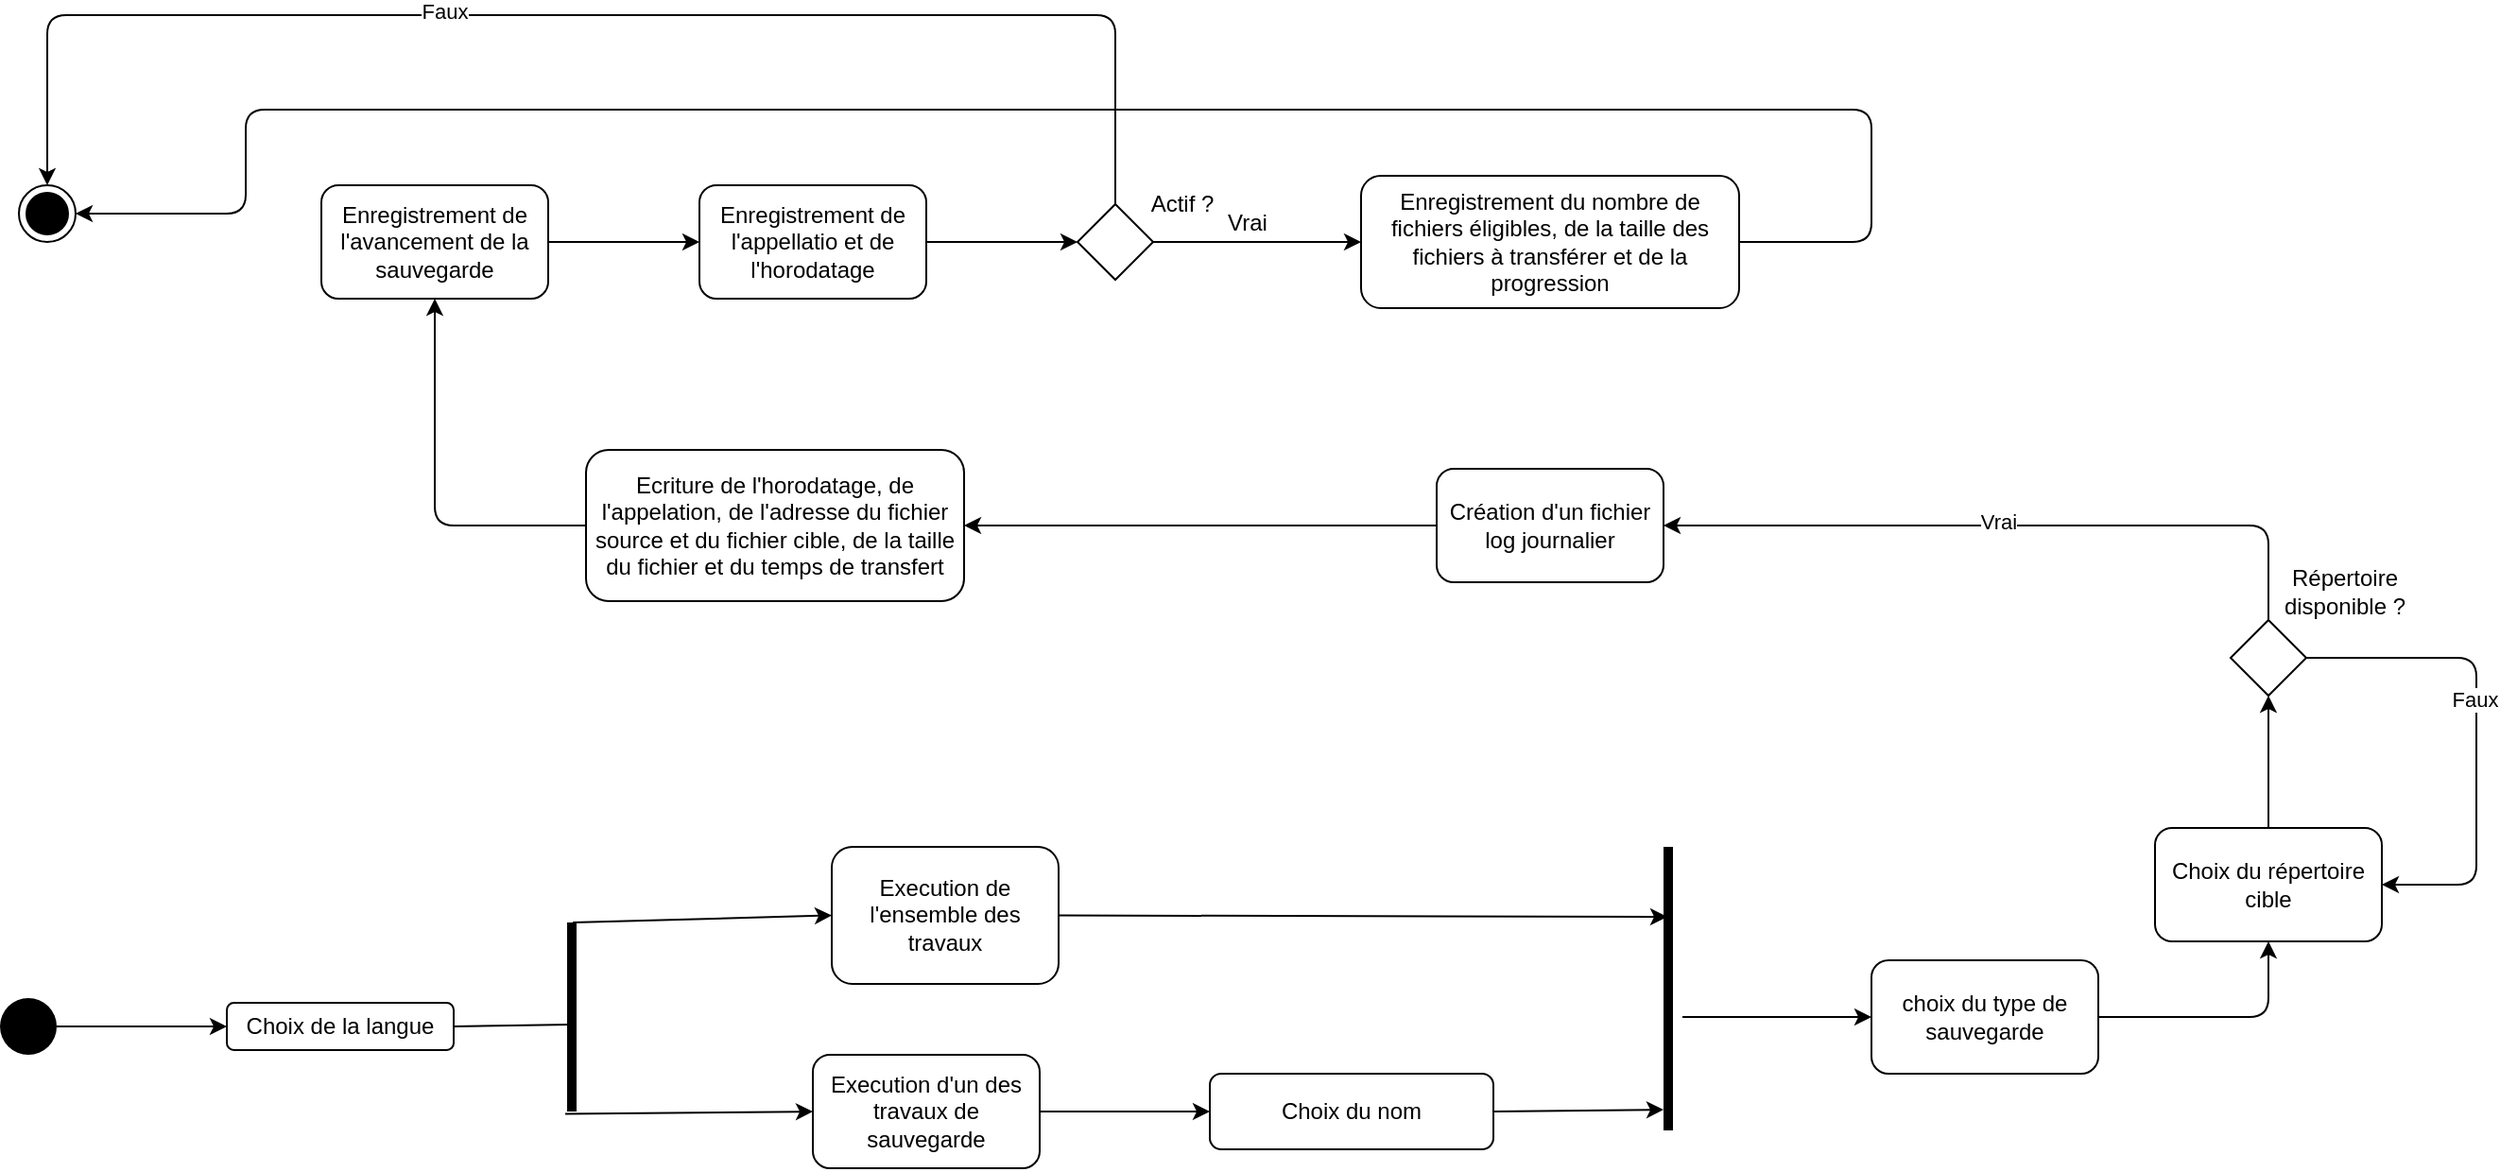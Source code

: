<mxfile version="13.9.9" type="device"><diagram id="Pqqq1iRG-9QUSBHrZ13n" name="Page-1"><mxGraphModel dx="1604" dy="814" grid="1" gridSize="10" guides="1" tooltips="1" connect="1" arrows="1" fold="1" page="1" pageScale="1" pageWidth="827" pageHeight="1169" math="0" shadow="0"><root><mxCell id="0"/><mxCell id="1" parent="0"/><mxCell id="pSCI7zslac95Q4Fa9Zxy-1" value="" style="ellipse;fillColor=#000000;strokeColor=none;" parent="1" vertex="1"><mxGeometry x="20" y="630" width="30" height="30" as="geometry"/></mxCell><mxCell id="pSCI7zslac95Q4Fa9Zxy-2" value="" style="ellipse;html=1;shape=endState;fillColor=#000000;strokeColor=#000000;" parent="1" vertex="1"><mxGeometry x="30" y="200" width="30" height="30" as="geometry"/></mxCell><mxCell id="pSCI7zslac95Q4Fa9Zxy-3" value="" style="endArrow=classic;html=1;exitX=1;exitY=0.5;exitDx=0;exitDy=0;" parent="1" source="pSCI7zslac95Q4Fa9Zxy-1" target="pSCI7zslac95Q4Fa9Zxy-4" edge="1"><mxGeometry width="50" height="50" relative="1" as="geometry"><mxPoint x="150" y="440" as="sourcePoint"/><mxPoint x="200" y="390" as="targetPoint"/></mxGeometry></mxCell><mxCell id="pSCI7zslac95Q4Fa9Zxy-4" value="Choix de la langue" style="rounded=1;whiteSpace=wrap;html=1;" parent="1" vertex="1"><mxGeometry x="140" y="632.5" width="120" height="25" as="geometry"/></mxCell><mxCell id="pSCI7zslac95Q4Fa9Zxy-8" value="" style="html=1;points=[];perimeter=orthogonalPerimeter;fillColor=#000000;strokeColor=none;" parent="1" vertex="1"><mxGeometry x="320" y="590" width="5" height="100" as="geometry"/></mxCell><mxCell id="pSCI7zslac95Q4Fa9Zxy-9" value="" style="endArrow=none;html=1;exitX=1;exitY=0.5;exitDx=0;exitDy=0;entryX=0.4;entryY=0.54;entryDx=0;entryDy=0;entryPerimeter=0;" parent="1" source="pSCI7zslac95Q4Fa9Zxy-4" target="pSCI7zslac95Q4Fa9Zxy-8" edge="1"><mxGeometry width="50" height="50" relative="1" as="geometry"><mxPoint x="240" y="440" as="sourcePoint"/><mxPoint x="290" y="390" as="targetPoint"/></mxGeometry></mxCell><mxCell id="pSCI7zslac95Q4Fa9Zxy-10" value="" style="endArrow=classic;html=1;exitX=0.6;exitY=0;exitDx=0;exitDy=0;exitPerimeter=0;entryX=0;entryY=0.5;entryDx=0;entryDy=0;" parent="1" source="pSCI7zslac95Q4Fa9Zxy-8" target="pSCI7zslac95Q4Fa9Zxy-12" edge="1"><mxGeometry width="50" height="50" relative="1" as="geometry"><mxPoint x="240" y="440" as="sourcePoint"/><mxPoint x="510" y="605" as="targetPoint"/></mxGeometry></mxCell><mxCell id="pSCI7zslac95Q4Fa9Zxy-11" value="" style="endArrow=classic;html=1;exitX=-0.2;exitY=1.013;exitDx=0;exitDy=0;exitPerimeter=0;entryX=0;entryY=0.5;entryDx=0;entryDy=0;" parent="1" source="pSCI7zslac95Q4Fa9Zxy-8" target="pSCI7zslac95Q4Fa9Zxy-14" edge="1"><mxGeometry width="50" height="50" relative="1" as="geometry"><mxPoint x="380" y="685" as="sourcePoint"/><mxPoint x="507" y="685" as="targetPoint"/></mxGeometry></mxCell><mxCell id="pSCI7zslac95Q4Fa9Zxy-12" value="Execution de l'ensemble des travaux" style="rounded=1;whiteSpace=wrap;html=1;" parent="1" vertex="1"><mxGeometry x="460" y="550" width="120" height="72.5" as="geometry"/></mxCell><mxCell id="pSCI7zslac95Q4Fa9Zxy-14" value="Execution d'un des travaux de sauvegarde" style="rounded=1;whiteSpace=wrap;html=1;" parent="1" vertex="1"><mxGeometry x="450" y="660" width="120" height="60" as="geometry"/></mxCell><mxCell id="pSCI7zslac95Q4Fa9Zxy-15" value="Choix du nom" style="rounded=1;whiteSpace=wrap;html=1;" parent="1" vertex="1"><mxGeometry x="660" y="670" width="150" height="40" as="geometry"/></mxCell><mxCell id="pSCI7zslac95Q4Fa9Zxy-16" value="" style="endArrow=classic;html=1;exitX=1;exitY=0.5;exitDx=0;exitDy=0;entryX=0;entryY=0.5;entryDx=0;entryDy=0;" parent="1" source="pSCI7zslac95Q4Fa9Zxy-14" target="pSCI7zslac95Q4Fa9Zxy-15" edge="1"><mxGeometry width="50" height="50" relative="1" as="geometry"><mxPoint x="329" y="696.04" as="sourcePoint"/><mxPoint x="460" y="697.5" as="targetPoint"/></mxGeometry></mxCell><mxCell id="pSCI7zslac95Q4Fa9Zxy-17" value="" style="endArrow=classic;html=1;exitX=1;exitY=0.5;exitDx=0;exitDy=0;entryX=0.4;entryY=0.247;entryDx=0;entryDy=0;entryPerimeter=0;" parent="1" source="pSCI7zslac95Q4Fa9Zxy-12" target="pSCI7zslac95Q4Fa9Zxy-18" edge="1"><mxGeometry width="50" height="50" relative="1" as="geometry"><mxPoint x="570" y="607.75" as="sourcePoint"/><mxPoint x="880" y="596" as="targetPoint"/></mxGeometry></mxCell><mxCell id="pSCI7zslac95Q4Fa9Zxy-18" value="" style="html=1;points=[];perimeter=orthogonalPerimeter;fillColor=#000000;strokeColor=none;" parent="1" vertex="1"><mxGeometry x="900" y="550" width="5" height="150" as="geometry"/></mxCell><mxCell id="pSCI7zslac95Q4Fa9Zxy-19" value="" style="endArrow=classic;html=1;exitX=1;exitY=0.5;exitDx=0;exitDy=0;entryX=0;entryY=0.927;entryDx=0;entryDy=0;entryPerimeter=0;" parent="1" source="pSCI7zslac95Q4Fa9Zxy-15" target="pSCI7zslac95Q4Fa9Zxy-18" edge="1"><mxGeometry width="50" height="50" relative="1" as="geometry"><mxPoint x="580" y="606.25" as="sourcePoint"/><mxPoint x="914" y="606.95" as="targetPoint"/></mxGeometry></mxCell><mxCell id="pSCI7zslac95Q4Fa9Zxy-21" value="Enregistrement de l'avancement de la sauvegarde" style="rounded=1;whiteSpace=wrap;html=1;" parent="1" vertex="1"><mxGeometry x="190" y="200" width="120" height="60" as="geometry"/></mxCell><mxCell id="pSCI7zslac95Q4Fa9Zxy-23" value="" style="rhombus;whiteSpace=wrap;html=1;" parent="1" vertex="1"><mxGeometry x="590" y="210" width="40" height="40" as="geometry"/></mxCell><mxCell id="pSCI7zslac95Q4Fa9Zxy-25" value="Actif ?" style="text;html=1;align=center;verticalAlign=middle;resizable=0;points=[];autosize=1;" parent="1" vertex="1"><mxGeometry x="620" y="200" width="50" height="20" as="geometry"/></mxCell><mxCell id="pSCI7zslac95Q4Fa9Zxy-26" value="" style="endArrow=classic;html=1;exitX=0.5;exitY=0;exitDx=0;exitDy=0;entryX=0.5;entryY=0;entryDx=0;entryDy=0;" parent="1" source="pSCI7zslac95Q4Fa9Zxy-23" target="pSCI7zslac95Q4Fa9Zxy-2" edge="1"><mxGeometry width="50" height="50" relative="1" as="geometry"><mxPoint x="590" y="380" as="sourcePoint"/><mxPoint x="610" y="110" as="targetPoint"/><Array as="points"><mxPoint x="610" y="110"/><mxPoint x="360" y="110"/><mxPoint x="45" y="110"/></Array></mxGeometry></mxCell><mxCell id="pSCI7zslac95Q4Fa9Zxy-27" value="Faux&lt;br&gt;" style="edgeLabel;html=1;align=center;verticalAlign=middle;resizable=0;points=[];" parent="pSCI7zslac95Q4Fa9Zxy-26" vertex="1" connectable="0"><mxGeometry x="0.28" y="-2" relative="1" as="geometry"><mxPoint x="28" as="offset"/></mxGeometry></mxCell><mxCell id="pSCI7zslac95Q4Fa9Zxy-28" value="Enregistrement de l'appellatio et de l'horodatage" style="rounded=1;whiteSpace=wrap;html=1;" parent="1" vertex="1"><mxGeometry x="390" y="200" width="120" height="60" as="geometry"/></mxCell><mxCell id="pSCI7zslac95Q4Fa9Zxy-29" value="" style="endArrow=classic;html=1;exitX=1;exitY=0.5;exitDx=0;exitDy=0;" parent="1" source="pSCI7zslac95Q4Fa9Zxy-21" target="pSCI7zslac95Q4Fa9Zxy-28" edge="1"><mxGeometry width="50" height="50" relative="1" as="geometry"><mxPoint x="460" y="360" as="sourcePoint"/><mxPoint x="510" y="310" as="targetPoint"/></mxGeometry></mxCell><mxCell id="pSCI7zslac95Q4Fa9Zxy-30" value="" style="endArrow=classic;html=1;exitX=1;exitY=0.5;exitDx=0;exitDy=0;entryX=0;entryY=0.5;entryDx=0;entryDy=0;" parent="1" source="pSCI7zslac95Q4Fa9Zxy-28" target="pSCI7zslac95Q4Fa9Zxy-23" edge="1"><mxGeometry width="50" height="50" relative="1" as="geometry"><mxPoint x="530" y="280" as="sourcePoint"/><mxPoint x="640" y="280" as="targetPoint"/></mxGeometry></mxCell><mxCell id="pSCI7zslac95Q4Fa9Zxy-31" value="" style="endArrow=classic;html=1;exitX=1;exitY=0.5;exitDx=0;exitDy=0;" parent="1" source="pSCI7zslac95Q4Fa9Zxy-23" target="pSCI7zslac95Q4Fa9Zxy-32" edge="1"><mxGeometry width="50" height="50" relative="1" as="geometry"><mxPoint x="650" y="229.5" as="sourcePoint"/><mxPoint x="730" y="230" as="targetPoint"/><Array as="points"><mxPoint x="680" y="230"/></Array></mxGeometry></mxCell><mxCell id="pSCI7zslac95Q4Fa9Zxy-32" value="Enregistrement du nombre de fichiers éligibles, de la taille des fichiers à transférer et de la progression" style="rounded=1;whiteSpace=wrap;html=1;" parent="1" vertex="1"><mxGeometry x="740" y="195" width="200" height="70" as="geometry"/></mxCell><mxCell id="pSCI7zslac95Q4Fa9Zxy-33" value="Choix du répertoire cible" style="rounded=1;whiteSpace=wrap;html=1;" parent="1" vertex="1"><mxGeometry x="1160" y="540" width="120" height="60" as="geometry"/></mxCell><mxCell id="pSCI7zslac95Q4Fa9Zxy-35" value="Création d'un fichier log journalier" style="rounded=1;whiteSpace=wrap;html=1;" parent="1" vertex="1"><mxGeometry x="780" y="350" width="120" height="60" as="geometry"/></mxCell><mxCell id="pSCI7zslac95Q4Fa9Zxy-36" value="" style="endArrow=classic;html=1;exitX=0;exitY=0.5;exitDx=0;exitDy=0;entryX=1;entryY=0.5;entryDx=0;entryDy=0;" parent="1" source="pSCI7zslac95Q4Fa9Zxy-35" target="pSCI7zslac95Q4Fa9Zxy-37" edge="1"><mxGeometry width="50" height="50" relative="1" as="geometry"><mxPoint x="700" y="400" as="sourcePoint"/><mxPoint x="400" y="380" as="targetPoint"/></mxGeometry></mxCell><mxCell id="pSCI7zslac95Q4Fa9Zxy-37" value="Ecriture de l'horodatage, de l'appelation, de l'adresse du fichier source et du fichier cible, de la taille du fichier et du temps de transfert" style="rounded=1;whiteSpace=wrap;html=1;" parent="1" vertex="1"><mxGeometry x="330" y="340" width="200" height="80" as="geometry"/></mxCell><mxCell id="pSCI7zslac95Q4Fa9Zxy-38" value="" style="endArrow=classic;html=1;entryX=0.5;entryY=1;entryDx=0;entryDy=0;exitX=0;exitY=0.5;exitDx=0;exitDy=0;" parent="1" source="pSCI7zslac95Q4Fa9Zxy-37" target="pSCI7zslac95Q4Fa9Zxy-21" edge="1"><mxGeometry width="50" height="50" relative="1" as="geometry"><mxPoint x="260" y="350" as="sourcePoint"/><mxPoint x="310" y="300" as="targetPoint"/><Array as="points"><mxPoint x="250" y="380"/></Array></mxGeometry></mxCell><mxCell id="pSCI7zslac95Q4Fa9Zxy-40" value="" style="endArrow=classic;html=1;exitX=1;exitY=0.5;exitDx=0;exitDy=0;entryX=1;entryY=0.5;entryDx=0;entryDy=0;" parent="1" source="pSCI7zslac95Q4Fa9Zxy-32" target="pSCI7zslac95Q4Fa9Zxy-2" edge="1"><mxGeometry width="50" height="50" relative="1" as="geometry"><mxPoint x="670" y="360" as="sourcePoint"/><mxPoint x="720" y="310" as="targetPoint"/><Array as="points"><mxPoint x="1010" y="230"/><mxPoint x="1010" y="160"/><mxPoint x="950" y="160"/><mxPoint x="530" y="160"/><mxPoint x="150" y="160"/><mxPoint x="150" y="215"/></Array></mxGeometry></mxCell><mxCell id="NzHkbJrb4l7yOXch4GBO-1" value="Vrai" style="text;html=1;strokeColor=none;fillColor=none;align=center;verticalAlign=middle;whiteSpace=wrap;rounded=0;" vertex="1" parent="1"><mxGeometry x="660" y="210" width="40" height="20" as="geometry"/></mxCell><mxCell id="NzHkbJrb4l7yOXch4GBO-2" value="" style="rhombus;whiteSpace=wrap;html=1;" vertex="1" parent="1"><mxGeometry x="1200" y="430" width="40" height="40" as="geometry"/></mxCell><mxCell id="NzHkbJrb4l7yOXch4GBO-3" value="Répertoire &lt;br&gt;disponible ?" style="text;html=1;align=center;verticalAlign=middle;resizable=0;points=[];autosize=1;" vertex="1" parent="1"><mxGeometry x="1220" y="400" width="80" height="30" as="geometry"/></mxCell><mxCell id="NzHkbJrb4l7yOXch4GBO-4" value="" style="endArrow=classic;html=1;exitX=0.5;exitY=0;exitDx=0;exitDy=0;entryX=0.5;entryY=1;entryDx=0;entryDy=0;" edge="1" parent="1" source="pSCI7zslac95Q4Fa9Zxy-33" target="NzHkbJrb4l7yOXch4GBO-2"><mxGeometry width="50" height="50" relative="1" as="geometry"><mxPoint x="490" y="490" as="sourcePoint"/><mxPoint x="540" y="440" as="targetPoint"/></mxGeometry></mxCell><mxCell id="NzHkbJrb4l7yOXch4GBO-5" value="" style="endArrow=classic;html=1;exitX=0.5;exitY=0;exitDx=0;exitDy=0;entryX=1;entryY=0.5;entryDx=0;entryDy=0;" edge="1" parent="1" source="NzHkbJrb4l7yOXch4GBO-2" target="pSCI7zslac95Q4Fa9Zxy-35"><mxGeometry width="50" height="50" relative="1" as="geometry"><mxPoint x="1119.5" y="430" as="sourcePoint"/><mxPoint x="1119.5" y="370" as="targetPoint"/><Array as="points"><mxPoint x="1220" y="380"/></Array></mxGeometry></mxCell><mxCell id="NzHkbJrb4l7yOXch4GBO-6" value="Vrai" style="edgeLabel;html=1;align=center;verticalAlign=middle;resizable=0;points=[];" vertex="1" connectable="0" parent="NzHkbJrb4l7yOXch4GBO-5"><mxGeometry x="0.044" y="-2" relative="1" as="geometry"><mxPoint as="offset"/></mxGeometry></mxCell><mxCell id="NzHkbJrb4l7yOXch4GBO-7" value="" style="endArrow=classic;html=1;exitX=1;exitY=0.5;exitDx=0;exitDy=0;entryX=1;entryY=0.5;entryDx=0;entryDy=0;" edge="1" parent="1" source="NzHkbJrb4l7yOXch4GBO-2" target="pSCI7zslac95Q4Fa9Zxy-33"><mxGeometry width="50" height="50" relative="1" as="geometry"><mxPoint x="490" y="490" as="sourcePoint"/><mxPoint x="1400" y="450" as="targetPoint"/><Array as="points"><mxPoint x="1330" y="450"/><mxPoint x="1330" y="570"/></Array></mxGeometry></mxCell><mxCell id="NzHkbJrb4l7yOXch4GBO-8" value="Faux" style="edgeLabel;html=1;align=center;verticalAlign=middle;resizable=0;points=[];" vertex="1" connectable="0" parent="NzHkbJrb4l7yOXch4GBO-7"><mxGeometry x="-0.141" y="-1" relative="1" as="geometry"><mxPoint as="offset"/></mxGeometry></mxCell><mxCell id="NzHkbJrb4l7yOXch4GBO-10" value="" style="endArrow=classic;html=1;exitX=2;exitY=0.6;exitDx=0;exitDy=0;exitPerimeter=0;entryX=0;entryY=0.5;entryDx=0;entryDy=0;" edge="1" parent="1" source="pSCI7zslac95Q4Fa9Zxy-18" target="NzHkbJrb4l7yOXch4GBO-11"><mxGeometry width="50" height="50" relative="1" as="geometry"><mxPoint x="990" y="640" as="sourcePoint"/><mxPoint x="1020" y="640" as="targetPoint"/></mxGeometry></mxCell><mxCell id="NzHkbJrb4l7yOXch4GBO-11" value="choix du type de sauvegarde" style="rounded=1;whiteSpace=wrap;html=1;" vertex="1" parent="1"><mxGeometry x="1010" y="610" width="120" height="60" as="geometry"/></mxCell><mxCell id="NzHkbJrb4l7yOXch4GBO-12" value="" style="endArrow=classic;html=1;exitX=1;exitY=0.5;exitDx=0;exitDy=0;entryX=0.5;entryY=1;entryDx=0;entryDy=0;" edge="1" parent="1" source="NzHkbJrb4l7yOXch4GBO-11" target="pSCI7zslac95Q4Fa9Zxy-33"><mxGeometry width="50" height="50" relative="1" as="geometry"><mxPoint x="1200" y="689.5" as="sourcePoint"/><mxPoint x="1300" y="689.5" as="targetPoint"/><Array as="points"><mxPoint x="1220" y="640"/></Array></mxGeometry></mxCell></root></mxGraphModel></diagram></mxfile>